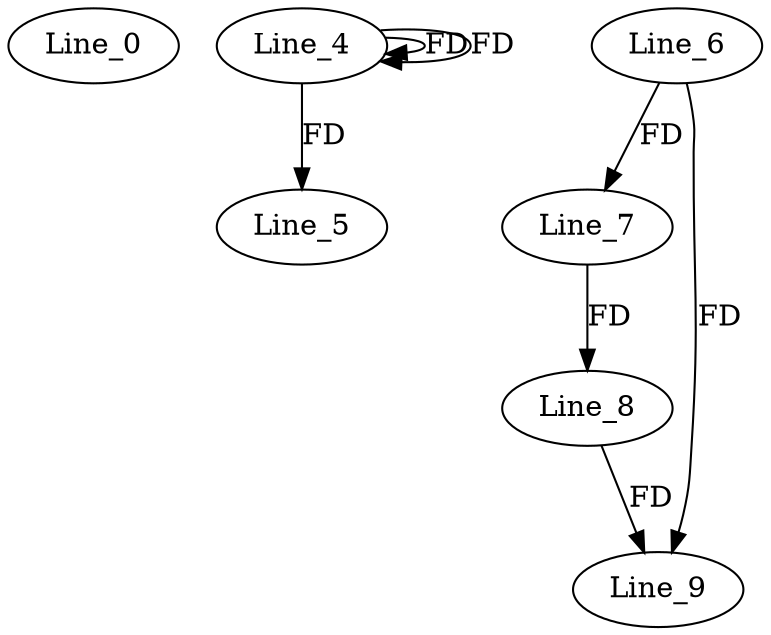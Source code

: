 digraph G {
  Line_0;
  Line_4;
  Line_4;
  Line_5;
  Line_6;
  Line_7;
  Line_7;
  Line_8;
  Line_9;
  Line_8;
  Line_4;
  Line_4 -> Line_4 [ label="FD" ];
  Line_4 -> Line_5 [ label="FD" ];
  Line_6 -> Line_7 [ label="FD" ];
  Line_7 -> Line_8 [ label="FD" ];
  Line_6 -> Line_9 [ label="FD" ];
  Line_8 -> Line_9 [ label="FD" ];
  Line_4 -> Line_4 [ label="FD" ];
}
